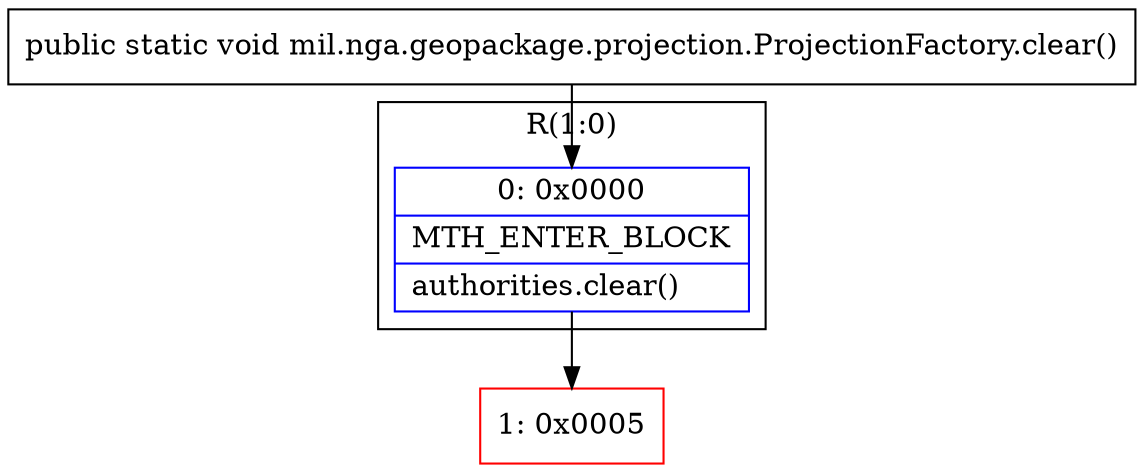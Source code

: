 digraph "CFG formil.nga.geopackage.projection.ProjectionFactory.clear()V" {
subgraph cluster_Region_1758635406 {
label = "R(1:0)";
node [shape=record,color=blue];
Node_0 [shape=record,label="{0\:\ 0x0000|MTH_ENTER_BLOCK\l|authorities.clear()\l}"];
}
Node_1 [shape=record,color=red,label="{1\:\ 0x0005}"];
MethodNode[shape=record,label="{public static void mil.nga.geopackage.projection.ProjectionFactory.clear() }"];
MethodNode -> Node_0;
Node_0 -> Node_1;
}

